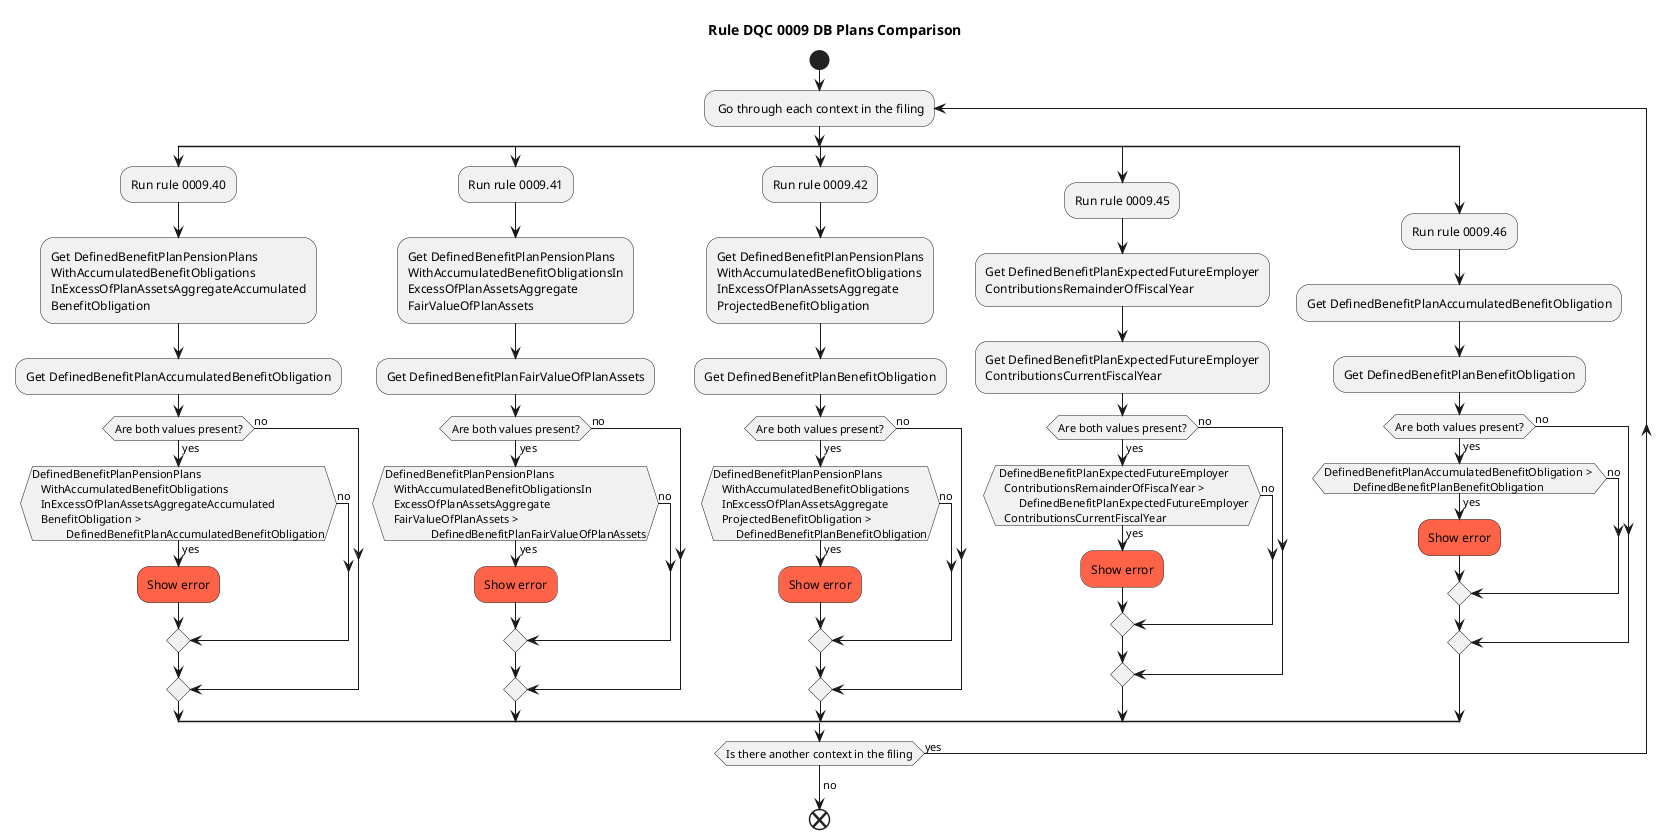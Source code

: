 @startuml rule_0009_db_plans
title "Rule DQC 0009 DB Plans Comparison"
!pragma useVerticalIf on
start

repeat : Go through each context in the filing;
 
 split
   :Run rule 0009.40;
   :Get DefinedBenefitPlanPensionPlans
   WithAccumulatedBenefitObligations
   InExcessOfPlanAssetsAggregateAccumulated
   BenefitObligation;
   :Get DefinedBenefitPlanAccumulatedBenefitObligation;
   if (Are both values present?) then (yes)
    if (DefinedBenefitPlanPensionPlans
   WithAccumulatedBenefitObligations
   InExcessOfPlanAssetsAggregateAccumulated
   BenefitObligation > 
            DefinedBenefitPlanAccumulatedBenefitObligation) then (yes)
        #tomato:Show error;
    else (no)
        endif
   else (no)
    endif
split again
   :Run rule 0009.41;
   :Get DefinedBenefitPlanPensionPlans
   WithAccumulatedBenefitObligationsIn
   ExcessOfPlanAssetsAggregate
   FairValueOfPlanAssets;
   :Get DefinedBenefitPlanFairValueOfPlanAssets;
   if (Are both values present?) then (yes)
        if (DefinedBenefitPlanPensionPlans
   WithAccumulatedBenefitObligationsIn
   ExcessOfPlanAssetsAggregate
   FairValueOfPlanAssets > 
                DefinedBenefitPlanFairValueOfPlanAssets) then (yes)
            #tomato:Show error;
        else (no)
        endif
    else (no)
    endif
split again
   :Run rule 0009.42;
   :Get DefinedBenefitPlanPensionPlans
   WithAccumulatedBenefitObligations
   InExcessOfPlanAssetsAggregate
   ProjectedBenefitObligation;
   :Get DefinedBenefitPlanBenefitObligation;
   if (Are both values present?) then (yes)
   if (DefinedBenefitPlanPensionPlans
   WithAccumulatedBenefitObligations
   InExcessOfPlanAssetsAggregate
   ProjectedBenefitObligation > 
        DefinedBenefitPlanBenefitObligation) then (yes)
     #tomato:Show error;
   else (no)
  endif
  else (no)
    endif
    
split again
   :Run rule 0009.45;
   :Get DefinedBenefitPlanExpectedFutureEmployer
   ContributionsRemainderOfFiscalYear;
   :Get DefinedBenefitPlanExpectedFutureEmployer
   ContributionsCurrentFiscalYear;
    if (Are both values present?) then (yes)
   if ( DefinedBenefitPlanExpectedFutureEmployer
   ContributionsRemainderOfFiscalYear > 
        DefinedBenefitPlanExpectedFutureEmployer
   ContributionsCurrentFiscalYear) then (yes)
     #tomato:Show error;
   else (no)
  endif
  else (no)
    endif

  split again
   :Run rule 0009.46;
   :Get DefinedBenefitPlanAccumulatedBenefitObligation;
   :Get DefinedBenefitPlanBenefitObligation;
  if (Are both values present?) then (yes)
    if (DefinedBenefitPlanAccumulatedBenefitObligation > 
          DefinedBenefitPlanBenefitObligation) then (yes)
      #tomato:Show error;
      else (no)
      endif
   else (no)
    endif
    
end split

    repeat while (Is there another context in the filing) is (yes)
    ->no;
    
end

@enduml